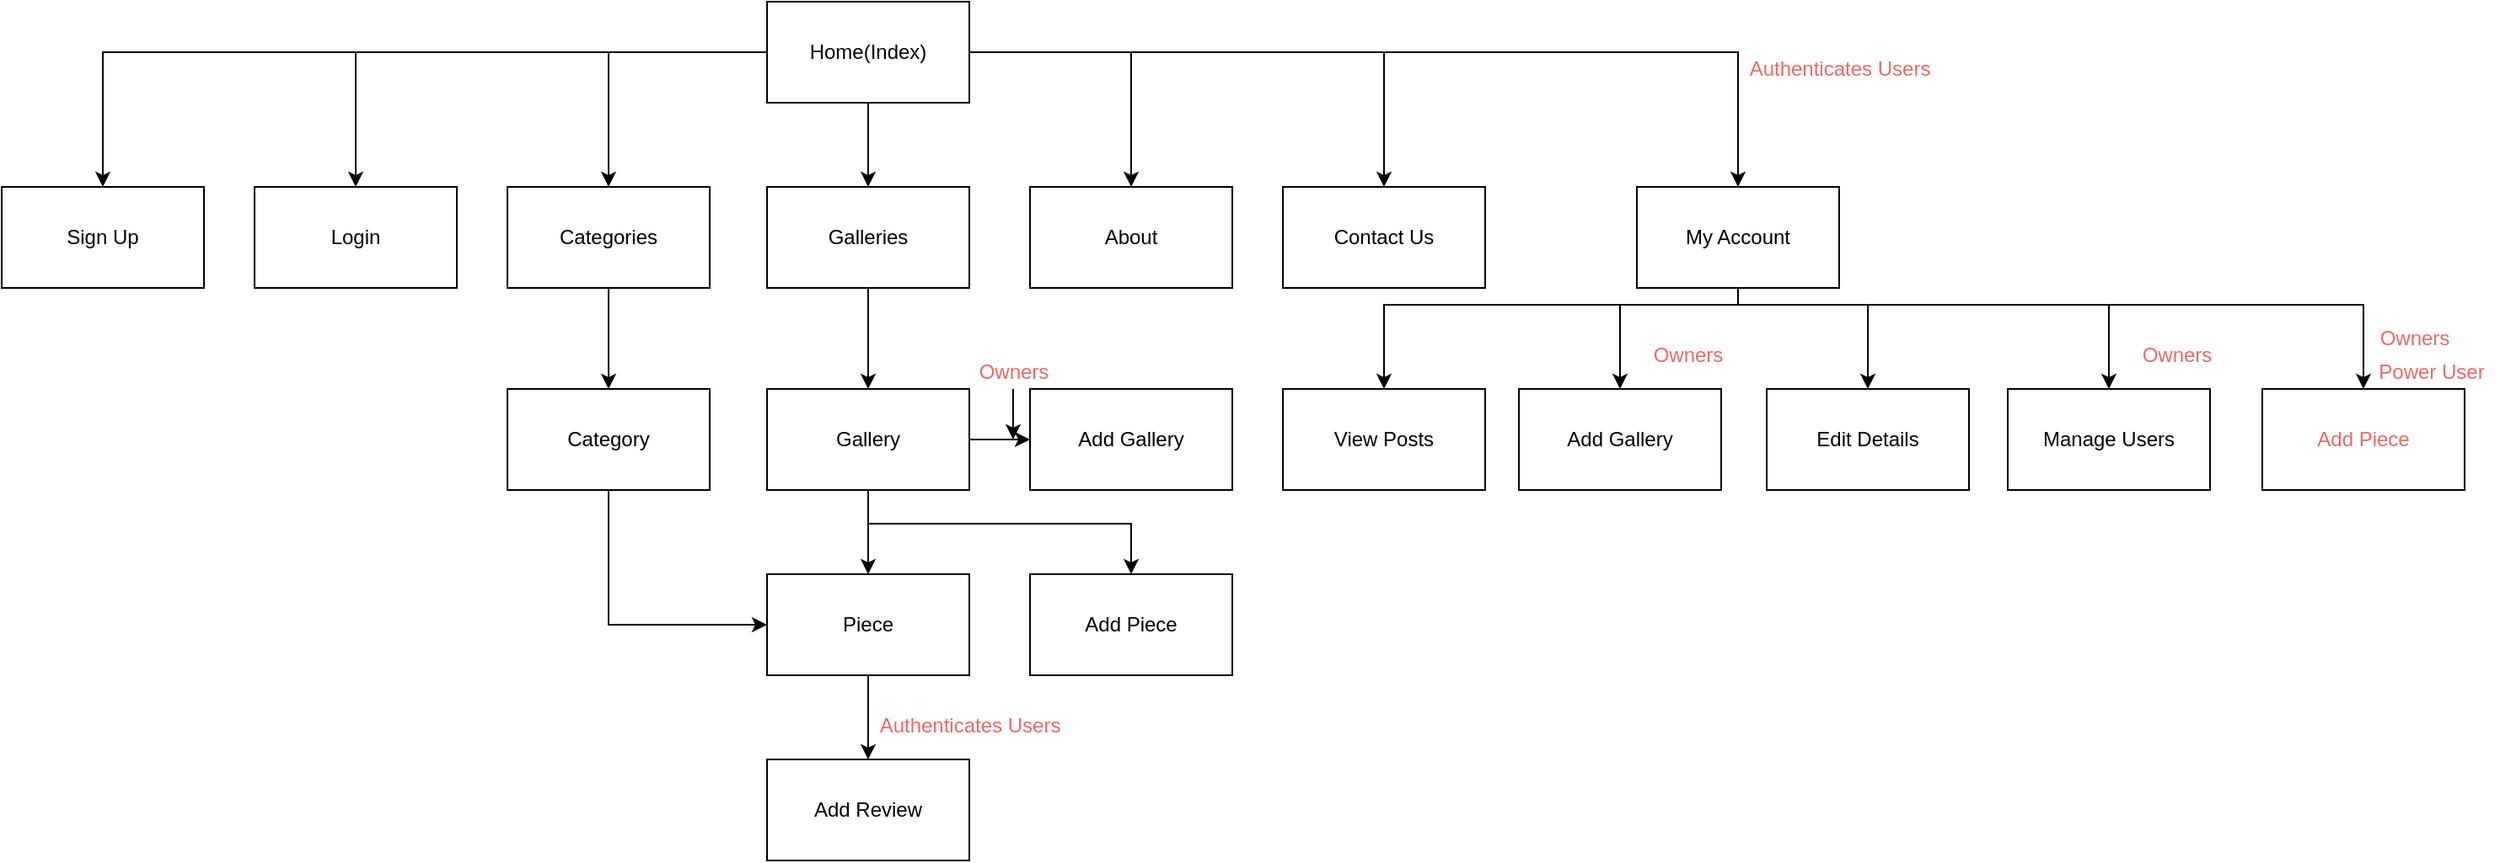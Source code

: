 <mxfile version="16.6.3" type="github">
  <diagram id="zOlCcA-92T-VcKjqOryV" name="Page-1">
    <mxGraphModel dx="1751" dy="973" grid="1" gridSize="10" guides="1" tooltips="1" connect="1" arrows="1" fold="1" page="1" pageScale="1" pageWidth="827" pageHeight="1169" math="0" shadow="0">
      <root>
        <mxCell id="0" />
        <mxCell id="1" parent="0" />
        <mxCell id="s-o-5gXYuguMBwGhF1Fa-25" style="edgeStyle=orthogonalEdgeStyle;rounded=0;orthogonalLoop=1;jettySize=auto;html=1;exitX=0.5;exitY=1;exitDx=0;exitDy=0;entryX=0.5;entryY=0;entryDx=0;entryDy=0;" parent="1" source="s-o-5gXYuguMBwGhF1Fa-1" target="s-o-5gXYuguMBwGhF1Fa-12" edge="1">
          <mxGeometry relative="1" as="geometry" />
        </mxCell>
        <mxCell id="s-o-5gXYuguMBwGhF1Fa-26" style="edgeStyle=orthogonalEdgeStyle;rounded=0;orthogonalLoop=1;jettySize=auto;html=1;exitX=0;exitY=0.5;exitDx=0;exitDy=0;entryX=0.5;entryY=0;entryDx=0;entryDy=0;" parent="1" source="s-o-5gXYuguMBwGhF1Fa-1" target="s-o-5gXYuguMBwGhF1Fa-10" edge="1">
          <mxGeometry relative="1" as="geometry" />
        </mxCell>
        <mxCell id="s-o-5gXYuguMBwGhF1Fa-29" style="edgeStyle=orthogonalEdgeStyle;rounded=0;orthogonalLoop=1;jettySize=auto;html=1;entryX=0.5;entryY=0;entryDx=0;entryDy=0;" parent="1" source="s-o-5gXYuguMBwGhF1Fa-1" target="s-o-5gXYuguMBwGhF1Fa-2" edge="1">
          <mxGeometry relative="1" as="geometry" />
        </mxCell>
        <mxCell id="s-o-5gXYuguMBwGhF1Fa-30" style="edgeStyle=orthogonalEdgeStyle;rounded=0;orthogonalLoop=1;jettySize=auto;html=1;entryX=0.5;entryY=0;entryDx=0;entryDy=0;" parent="1" source="s-o-5gXYuguMBwGhF1Fa-1" target="s-o-5gXYuguMBwGhF1Fa-4" edge="1">
          <mxGeometry relative="1" as="geometry" />
        </mxCell>
        <mxCell id="s-o-5gXYuguMBwGhF1Fa-31" style="edgeStyle=orthogonalEdgeStyle;rounded=0;orthogonalLoop=1;jettySize=auto;html=1;entryX=0.5;entryY=0;entryDx=0;entryDy=0;" parent="1" source="s-o-5gXYuguMBwGhF1Fa-1" target="s-o-5gXYuguMBwGhF1Fa-23" edge="1">
          <mxGeometry relative="1" as="geometry" />
        </mxCell>
        <mxCell id="s-o-5gXYuguMBwGhF1Fa-32" style="edgeStyle=orthogonalEdgeStyle;rounded=0;orthogonalLoop=1;jettySize=auto;html=1;entryX=0.5;entryY=0;entryDx=0;entryDy=0;" parent="1" source="s-o-5gXYuguMBwGhF1Fa-1" target="s-o-5gXYuguMBwGhF1Fa-3" edge="1">
          <mxGeometry relative="1" as="geometry" />
        </mxCell>
        <mxCell id="s-o-5gXYuguMBwGhF1Fa-33" style="edgeStyle=orthogonalEdgeStyle;rounded=0;orthogonalLoop=1;jettySize=auto;html=1;entryX=0.5;entryY=0;entryDx=0;entryDy=0;" parent="1" source="s-o-5gXYuguMBwGhF1Fa-1" target="s-o-5gXYuguMBwGhF1Fa-24" edge="1">
          <mxGeometry relative="1" as="geometry" />
        </mxCell>
        <mxCell id="s-o-5gXYuguMBwGhF1Fa-1" value="Home(Index)" style="rounded=0;whiteSpace=wrap;html=1;" parent="1" vertex="1">
          <mxGeometry x="354" y="10" width="120" height="60" as="geometry" />
        </mxCell>
        <mxCell id="s-o-5gXYuguMBwGhF1Fa-2" value="Login" style="rounded=0;whiteSpace=wrap;html=1;" parent="1" vertex="1">
          <mxGeometry x="50" y="120" width="120" height="60" as="geometry" />
        </mxCell>
        <mxCell id="s-o-5gXYuguMBwGhF1Fa-34" style="edgeStyle=orthogonalEdgeStyle;rounded=0;orthogonalLoop=1;jettySize=auto;html=1;entryX=0.5;entryY=0;entryDx=0;entryDy=0;" parent="1" target="s-o-5gXYuguMBwGhF1Fa-8" edge="1">
          <mxGeometry relative="1" as="geometry">
            <mxPoint x="910" y="190" as="sourcePoint" />
            <Array as="points">
              <mxPoint x="870" y="190" />
              <mxPoint x="1150" y="190" />
            </Array>
          </mxGeometry>
        </mxCell>
        <mxCell id="s-o-5gXYuguMBwGhF1Fa-35" style="edgeStyle=orthogonalEdgeStyle;rounded=0;orthogonalLoop=1;jettySize=auto;html=1;entryX=0.5;entryY=0;entryDx=0;entryDy=0;" parent="1" source="s-o-5gXYuguMBwGhF1Fa-3" target="s-o-5gXYuguMBwGhF1Fa-9" edge="1">
          <mxGeometry relative="1" as="geometry">
            <Array as="points">
              <mxPoint x="930" y="190" />
              <mxPoint x="1007" y="190" />
            </Array>
          </mxGeometry>
        </mxCell>
        <mxCell id="s-o-5gXYuguMBwGhF1Fa-36" style="edgeStyle=orthogonalEdgeStyle;rounded=0;orthogonalLoop=1;jettySize=auto;html=1;entryX=0.5;entryY=0;entryDx=0;entryDy=0;" parent="1" source="s-o-5gXYuguMBwGhF1Fa-3" target="s-o-5gXYuguMBwGhF1Fa-7" edge="1">
          <mxGeometry relative="1" as="geometry">
            <Array as="points">
              <mxPoint x="780" y="190" />
              <mxPoint x="570" y="190" />
            </Array>
          </mxGeometry>
        </mxCell>
        <mxCell id="s-o-5gXYuguMBwGhF1Fa-37" style="edgeStyle=orthogonalEdgeStyle;rounded=0;orthogonalLoop=1;jettySize=auto;html=1;entryX=0.5;entryY=0;entryDx=0;entryDy=0;" parent="1" source="s-o-5gXYuguMBwGhF1Fa-3" target="s-o-5gXYuguMBwGhF1Fa-5" edge="1">
          <mxGeometry relative="1" as="geometry">
            <Array as="points">
              <mxPoint x="780" y="190" />
              <mxPoint x="1000" y="190" />
            </Array>
          </mxGeometry>
        </mxCell>
        <mxCell id="8t-ISdGKPEdPAOQoRQgy-18" style="edgeStyle=orthogonalEdgeStyle;rounded=0;orthogonalLoop=1;jettySize=auto;html=1;fontColor=#EA6B66;" edge="1" parent="1" source="s-o-5gXYuguMBwGhF1Fa-3" target="8t-ISdGKPEdPAOQoRQgy-17">
          <mxGeometry relative="1" as="geometry">
            <Array as="points">
              <mxPoint x="930" y="190" />
              <mxPoint x="1301" y="190" />
            </Array>
          </mxGeometry>
        </mxCell>
        <mxCell id="s-o-5gXYuguMBwGhF1Fa-3" value="&lt;div&gt;My Account&lt;/div&gt;" style="rounded=0;whiteSpace=wrap;html=1;" parent="1" vertex="1">
          <mxGeometry x="870" y="120" width="120" height="60" as="geometry" />
        </mxCell>
        <mxCell id="s-o-5gXYuguMBwGhF1Fa-4" value="Sign Up" style="rounded=0;whiteSpace=wrap;html=1;" parent="1" vertex="1">
          <mxGeometry x="-100" y="120" width="120" height="60" as="geometry" />
        </mxCell>
        <mxCell id="s-o-5gXYuguMBwGhF1Fa-5" value="Add Gallery" style="rounded=0;whiteSpace=wrap;html=1;" parent="1" vertex="1">
          <mxGeometry x="800" y="240" width="120" height="60" as="geometry" />
        </mxCell>
        <mxCell id="s-o-5gXYuguMBwGhF1Fa-6" value="Add Piece" style="rounded=0;whiteSpace=wrap;html=1;" parent="1" vertex="1">
          <mxGeometry x="510" y="350" width="120" height="60" as="geometry" />
        </mxCell>
        <mxCell id="s-o-5gXYuguMBwGhF1Fa-7" value="View Posts" style="rounded=0;whiteSpace=wrap;html=1;" parent="1" vertex="1">
          <mxGeometry x="660" y="240" width="120" height="60" as="geometry" />
        </mxCell>
        <mxCell id="s-o-5gXYuguMBwGhF1Fa-8" value="Manage Users" style="rounded=0;whiteSpace=wrap;html=1;" parent="1" vertex="1">
          <mxGeometry x="1090" y="240" width="120" height="60" as="geometry" />
        </mxCell>
        <mxCell id="s-o-5gXYuguMBwGhF1Fa-9" value="Edit Details" style="rounded=0;whiteSpace=wrap;html=1;" parent="1" vertex="1">
          <mxGeometry x="947" y="240" width="120" height="60" as="geometry" />
        </mxCell>
        <mxCell id="s-o-5gXYuguMBwGhF1Fa-19" style="edgeStyle=orthogonalEdgeStyle;rounded=0;orthogonalLoop=1;jettySize=auto;html=1;exitX=0.5;exitY=1;exitDx=0;exitDy=0;entryX=0.5;entryY=0;entryDx=0;entryDy=0;" parent="1" source="s-o-5gXYuguMBwGhF1Fa-10" target="s-o-5gXYuguMBwGhF1Fa-11" edge="1">
          <mxGeometry relative="1" as="geometry" />
        </mxCell>
        <mxCell id="s-o-5gXYuguMBwGhF1Fa-10" value="Categories" style="rounded=0;whiteSpace=wrap;html=1;" parent="1" vertex="1">
          <mxGeometry x="200" y="120" width="120" height="60" as="geometry" />
        </mxCell>
        <mxCell id="s-o-5gXYuguMBwGhF1Fa-20" style="edgeStyle=orthogonalEdgeStyle;rounded=0;orthogonalLoop=1;jettySize=auto;html=1;exitX=0.5;exitY=1;exitDx=0;exitDy=0;entryX=0;entryY=0.5;entryDx=0;entryDy=0;" parent="1" source="s-o-5gXYuguMBwGhF1Fa-11" target="s-o-5gXYuguMBwGhF1Fa-15" edge="1">
          <mxGeometry relative="1" as="geometry" />
        </mxCell>
        <mxCell id="s-o-5gXYuguMBwGhF1Fa-11" value="Category" style="rounded=0;whiteSpace=wrap;html=1;" parent="1" vertex="1">
          <mxGeometry x="200" y="240" width="120" height="60" as="geometry" />
        </mxCell>
        <mxCell id="s-o-5gXYuguMBwGhF1Fa-14" value="" style="edgeStyle=orthogonalEdgeStyle;rounded=0;orthogonalLoop=1;jettySize=auto;html=1;" parent="1" source="s-o-5gXYuguMBwGhF1Fa-12" target="s-o-5gXYuguMBwGhF1Fa-13" edge="1">
          <mxGeometry relative="1" as="geometry" />
        </mxCell>
        <mxCell id="s-o-5gXYuguMBwGhF1Fa-12" value="Galleries" style="rounded=0;whiteSpace=wrap;html=1;" parent="1" vertex="1">
          <mxGeometry x="354" y="120" width="120" height="60" as="geometry" />
        </mxCell>
        <mxCell id="s-o-5gXYuguMBwGhF1Fa-18" style="edgeStyle=orthogonalEdgeStyle;rounded=0;orthogonalLoop=1;jettySize=auto;html=1;exitX=0.5;exitY=1;exitDx=0;exitDy=0;" parent="1" source="s-o-5gXYuguMBwGhF1Fa-13" target="s-o-5gXYuguMBwGhF1Fa-15" edge="1">
          <mxGeometry relative="1" as="geometry" />
        </mxCell>
        <mxCell id="s-o-5gXYuguMBwGhF1Fa-21" style="edgeStyle=orthogonalEdgeStyle;rounded=0;orthogonalLoop=1;jettySize=auto;html=1;entryX=0.5;entryY=0;entryDx=0;entryDy=0;exitX=0.5;exitY=1;exitDx=0;exitDy=0;" parent="1" source="s-o-5gXYuguMBwGhF1Fa-13" target="s-o-5gXYuguMBwGhF1Fa-6" edge="1">
          <mxGeometry relative="1" as="geometry">
            <Array as="points">
              <mxPoint x="414" y="320" />
              <mxPoint x="570" y="320" />
            </Array>
          </mxGeometry>
        </mxCell>
        <mxCell id="8t-ISdGKPEdPAOQoRQgy-4" style="edgeStyle=orthogonalEdgeStyle;rounded=0;orthogonalLoop=1;jettySize=auto;html=1;exitX=1;exitY=0.5;exitDx=0;exitDy=0;entryX=0;entryY=0.5;entryDx=0;entryDy=0;" edge="1" parent="1" source="s-o-5gXYuguMBwGhF1Fa-13" target="8t-ISdGKPEdPAOQoRQgy-3">
          <mxGeometry relative="1" as="geometry" />
        </mxCell>
        <mxCell id="s-o-5gXYuguMBwGhF1Fa-13" value="Gallery" style="rounded=0;whiteSpace=wrap;html=1;" parent="1" vertex="1">
          <mxGeometry x="354" y="240" width="120" height="60" as="geometry" />
        </mxCell>
        <mxCell id="s-o-5gXYuguMBwGhF1Fa-17" value="" style="edgeStyle=orthogonalEdgeStyle;rounded=0;orthogonalLoop=1;jettySize=auto;html=1;" parent="1" source="s-o-5gXYuguMBwGhF1Fa-15" target="s-o-5gXYuguMBwGhF1Fa-16" edge="1">
          <mxGeometry relative="1" as="geometry" />
        </mxCell>
        <mxCell id="s-o-5gXYuguMBwGhF1Fa-15" value="Piece" style="rounded=0;whiteSpace=wrap;html=1;" parent="1" vertex="1">
          <mxGeometry x="354" y="350" width="120" height="60" as="geometry" />
        </mxCell>
        <mxCell id="s-o-5gXYuguMBwGhF1Fa-16" value="Add Review" style="rounded=0;whiteSpace=wrap;html=1;" parent="1" vertex="1">
          <mxGeometry x="354" y="460" width="120" height="60" as="geometry" />
        </mxCell>
        <mxCell id="s-o-5gXYuguMBwGhF1Fa-23" value="About" style="rounded=0;whiteSpace=wrap;html=1;" parent="1" vertex="1">
          <mxGeometry x="510" y="120" width="120" height="60" as="geometry" />
        </mxCell>
        <mxCell id="s-o-5gXYuguMBwGhF1Fa-24" value="Contact Us" style="rounded=0;whiteSpace=wrap;html=1;" parent="1" vertex="1">
          <mxGeometry x="660" y="120" width="120" height="60" as="geometry" />
        </mxCell>
        <mxCell id="8t-ISdGKPEdPAOQoRQgy-1" style="edgeStyle=orthogonalEdgeStyle;rounded=0;orthogonalLoop=1;jettySize=auto;html=1;exitX=0.5;exitY=1;exitDx=0;exitDy=0;" edge="1" parent="1" source="s-o-5gXYuguMBwGhF1Fa-5" target="s-o-5gXYuguMBwGhF1Fa-5">
          <mxGeometry relative="1" as="geometry" />
        </mxCell>
        <mxCell id="8t-ISdGKPEdPAOQoRQgy-3" value="Add Gallery" style="rounded=0;whiteSpace=wrap;html=1;" vertex="1" parent="1">
          <mxGeometry x="510" y="240" width="120" height="60" as="geometry" />
        </mxCell>
        <mxCell id="8t-ISdGKPEdPAOQoRQgy-5" value="&lt;font color=&quot;#EA6B66&quot;&gt;Authenticates Users&lt;/font&gt;" style="text;html=1;resizable=0;autosize=1;align=center;verticalAlign=middle;points=[];fillColor=none;strokeColor=none;rounded=0;" vertex="1" parent="1">
          <mxGeometry x="930" y="40" width="120" height="20" as="geometry" />
        </mxCell>
        <mxCell id="8t-ISdGKPEdPAOQoRQgy-6" value="&lt;font color=&quot;#EA6B66&quot;&gt;Authenticates Users&lt;/font&gt;" style="text;html=1;resizable=0;autosize=1;align=center;verticalAlign=middle;points=[];fillColor=none;strokeColor=none;rounded=0;" vertex="1" parent="1">
          <mxGeometry x="414" y="430" width="120" height="20" as="geometry" />
        </mxCell>
        <mxCell id="8t-ISdGKPEdPAOQoRQgy-7" value="&lt;font color=&quot;#EA6B66&quot;&gt;Owners&lt;/font&gt;" style="text;html=1;resizable=0;autosize=1;align=center;verticalAlign=middle;points=[];fillColor=none;strokeColor=none;rounded=0;" vertex="1" parent="1">
          <mxGeometry x="870" y="210" width="60" height="20" as="geometry" />
        </mxCell>
        <mxCell id="8t-ISdGKPEdPAOQoRQgy-12" value="&lt;font color=&quot;#EA6B66&quot;&gt;Owners&lt;/font&gt;" style="text;html=1;resizable=0;autosize=1;align=center;verticalAlign=middle;points=[];fillColor=none;strokeColor=none;rounded=0;" vertex="1" parent="1">
          <mxGeometry x="1301" y="200" width="60" height="20" as="geometry" />
        </mxCell>
        <mxCell id="8t-ISdGKPEdPAOQoRQgy-13" value="&lt;font color=&quot;#EA6B66&quot;&gt;Power User&lt;/font&gt;" style="text;html=1;resizable=0;autosize=1;align=center;verticalAlign=middle;points=[];fillColor=none;strokeColor=none;rounded=0;" vertex="1" parent="1">
          <mxGeometry x="1301" y="220" width="80" height="20" as="geometry" />
        </mxCell>
        <mxCell id="8t-ISdGKPEdPAOQoRQgy-14" value="&lt;font color=&quot;#EA6B66&quot;&gt;Owners&lt;/font&gt;" style="text;html=1;resizable=0;autosize=1;align=center;verticalAlign=middle;points=[];fillColor=none;strokeColor=none;rounded=0;" vertex="1" parent="1">
          <mxGeometry x="1160" y="210" width="60" height="20" as="geometry" />
        </mxCell>
        <mxCell id="8t-ISdGKPEdPAOQoRQgy-17" value="&lt;span style=&quot;background-color: rgb(255 , 255 , 255)&quot;&gt;Add Piece&lt;/span&gt;" style="rounded=0;whiteSpace=wrap;html=1;fontColor=#EA6B66;strokeColor=#000000;fillColor=#FFFFFF;" vertex="1" parent="1">
          <mxGeometry x="1241" y="240" width="120" height="60" as="geometry" />
        </mxCell>
        <mxCell id="8t-ISdGKPEdPAOQoRQgy-22" style="edgeStyle=orthogonalEdgeStyle;rounded=0;orthogonalLoop=1;jettySize=auto;html=1;fontColor=#000000;" edge="1" parent="1" source="8t-ISdGKPEdPAOQoRQgy-19">
          <mxGeometry relative="1" as="geometry">
            <mxPoint x="500" y="270" as="targetPoint" />
          </mxGeometry>
        </mxCell>
        <mxCell id="8t-ISdGKPEdPAOQoRQgy-19" value="&lt;font color=&quot;#EA6B66&quot;&gt;Owners&lt;/font&gt;" style="text;html=1;resizable=0;autosize=1;align=center;verticalAlign=middle;points=[];fillColor=none;strokeColor=none;rounded=0;" vertex="1" parent="1">
          <mxGeometry x="470" y="220" width="60" height="20" as="geometry" />
        </mxCell>
      </root>
    </mxGraphModel>
  </diagram>
</mxfile>
